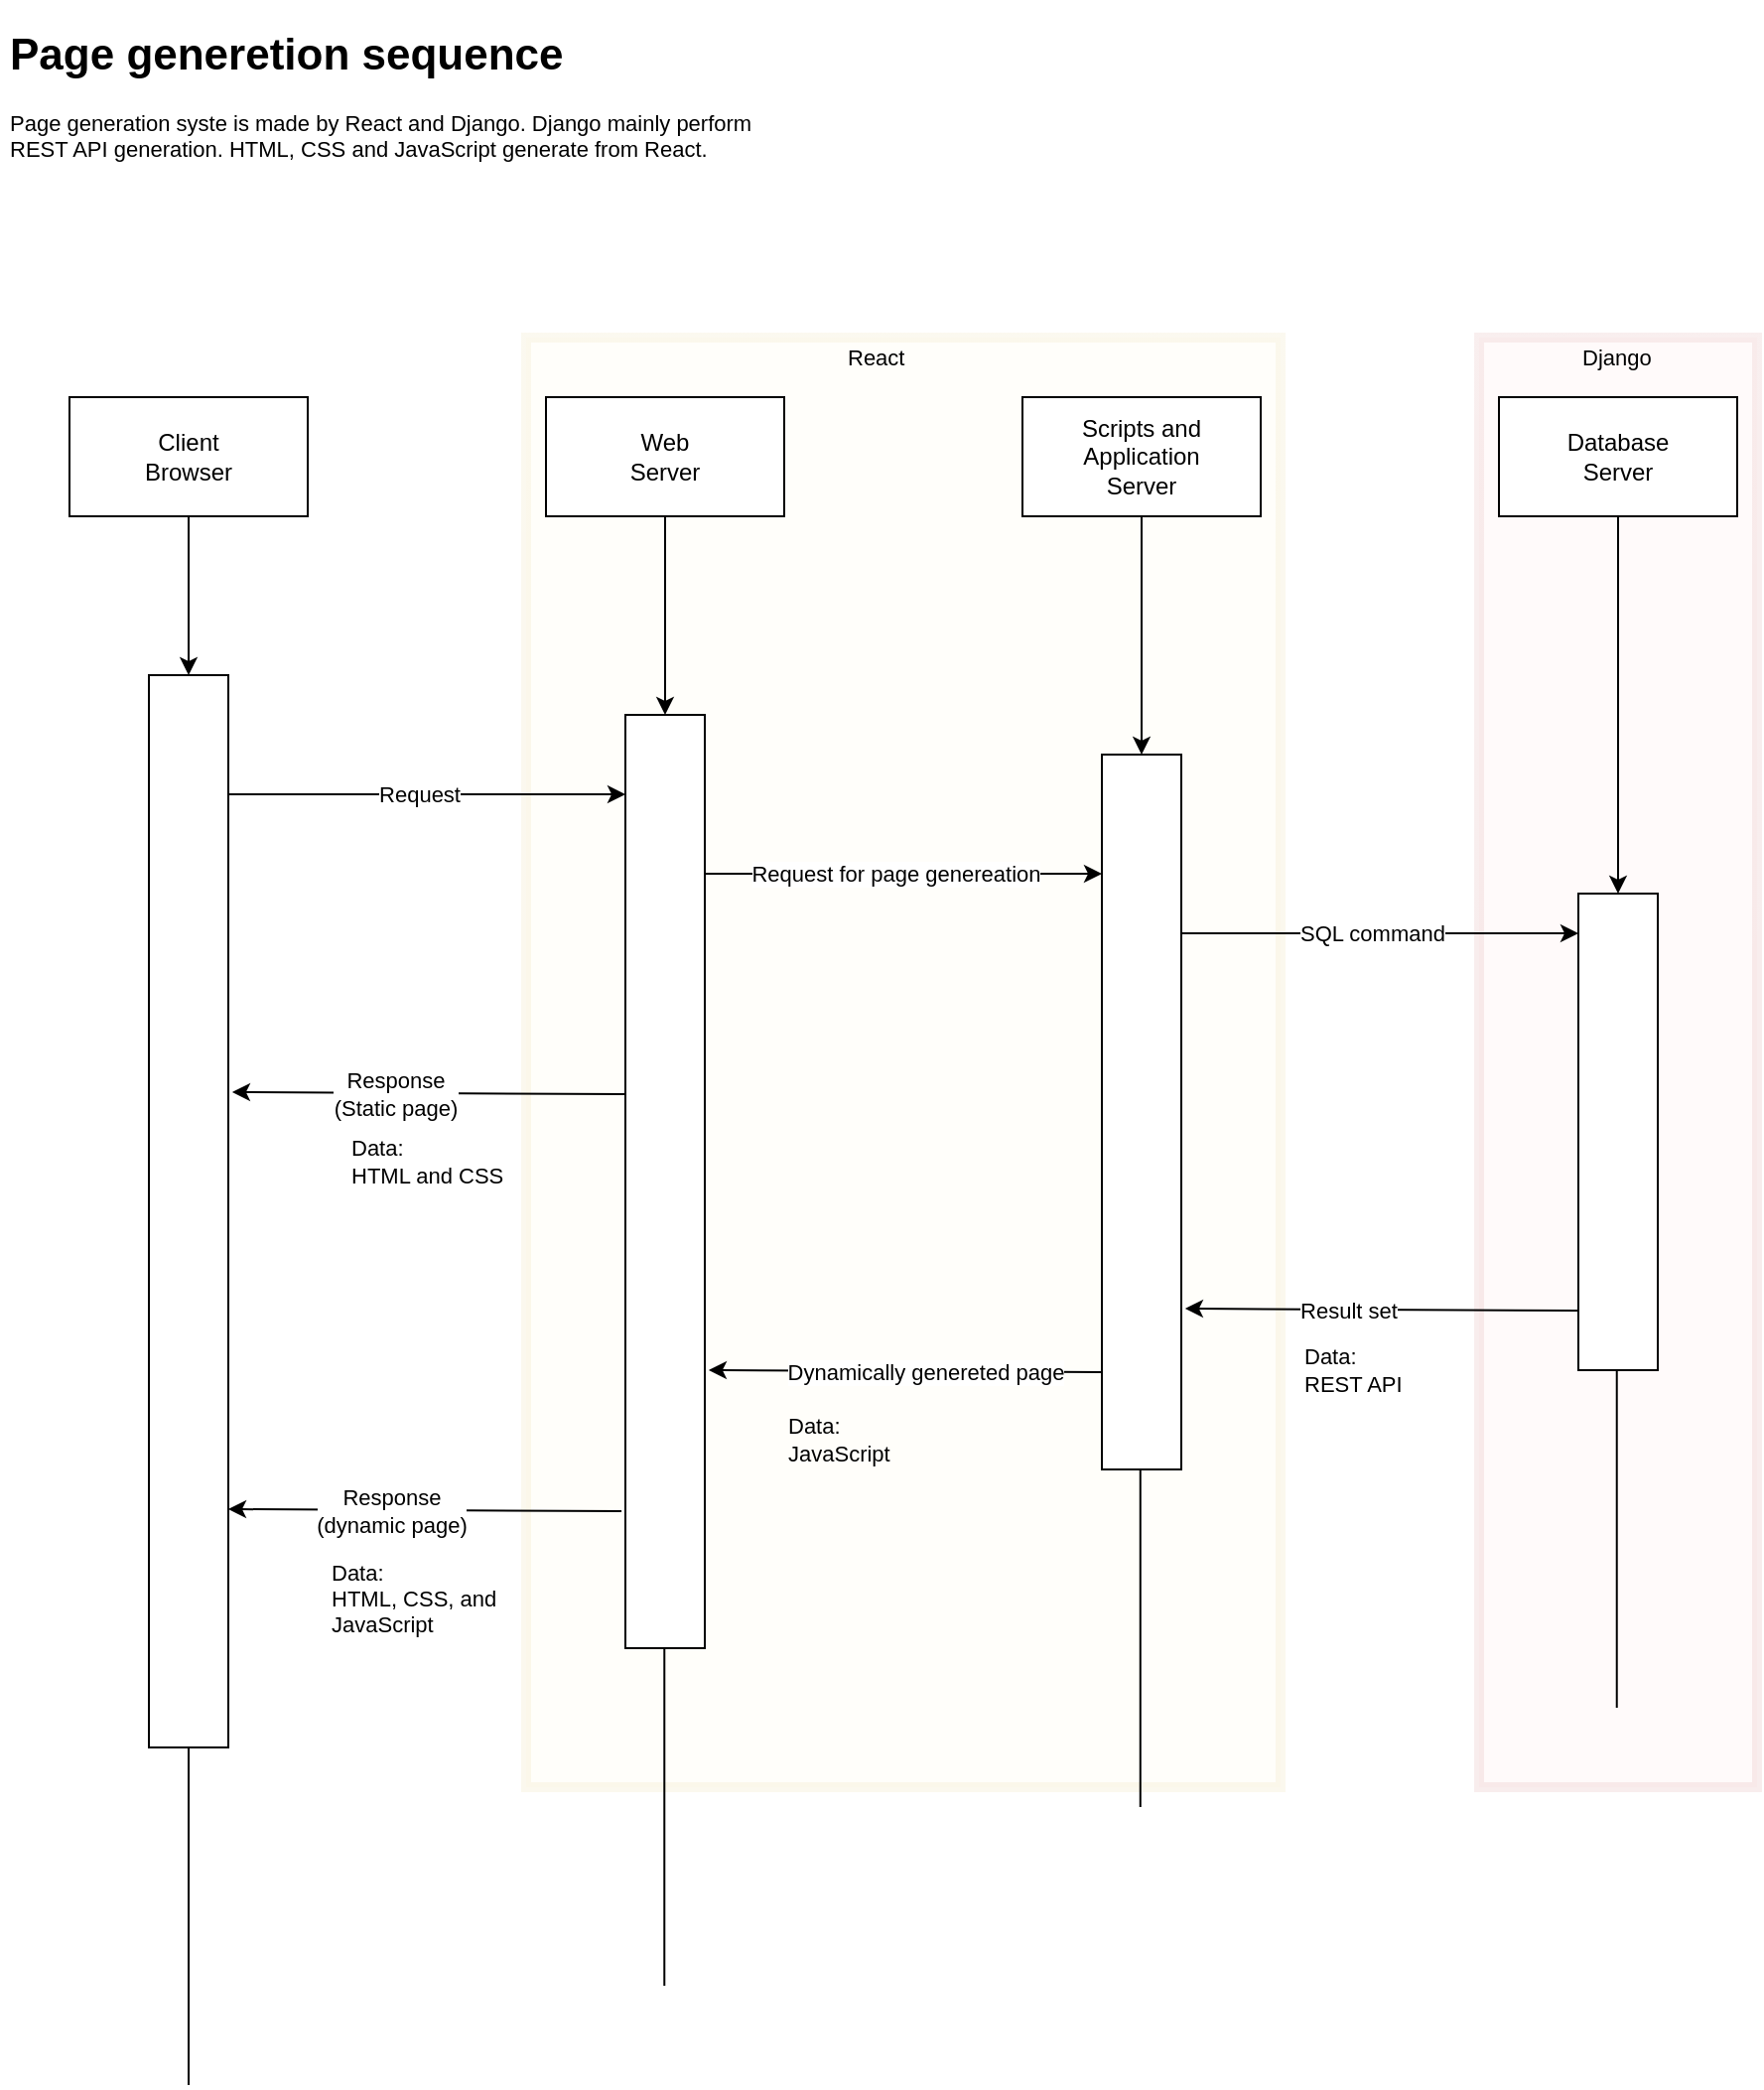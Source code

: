 <mxfile>
    <diagram id="PboPRuQIZMq3OspQN4K0" name="Page-generation">
        <mxGraphModel dx="2198" dy="2110" grid="1" gridSize="10" guides="1" tooltips="1" connect="1" arrows="1" fold="1" page="1" pageScale="1" pageWidth="827" pageHeight="1169" math="0" shadow="0">
            <root>
                <mxCell id="0"/>
                <mxCell id="1" parent="0"/>
                <mxCell id="39" value="" style="rounded=0;whiteSpace=wrap;html=1;fontFamily=Helvetica;fontSize=11;opacity=10;strokeWidth=5;fillColor=#f8cecc;strokeColor=#b85450;glass=1;" vertex="1" parent="1">
                    <mxGeometry x="770" y="50" width="140" height="730" as="geometry"/>
                </mxCell>
                <mxCell id="38" value="" style="rounded=0;whiteSpace=wrap;html=1;fontFamily=Helvetica;fontSize=11;opacity=10;strokeWidth=5;fillColor=#fff2cc;strokeColor=#d6b656;glass=1;" vertex="1" parent="1">
                    <mxGeometry x="290" y="50" width="380" height="730" as="geometry"/>
                </mxCell>
                <mxCell id="4" value="" style="edgeStyle=none;html=1;" parent="1" source="2" target="3" edge="1">
                    <mxGeometry relative="1" as="geometry"/>
                </mxCell>
                <mxCell id="2" value="Client&lt;br&gt;Browser" style="rounded=0;whiteSpace=wrap;html=1;" parent="1" vertex="1">
                    <mxGeometry x="60" y="80" width="120" height="60" as="geometry"/>
                </mxCell>
                <mxCell id="9" style="edgeStyle=none;html=1;entryX=0.5;entryY=0;entryDx=0;entryDy=0;" parent="1" source="7" target="8" edge="1">
                    <mxGeometry relative="1" as="geometry"/>
                </mxCell>
                <mxCell id="7" value="Web&lt;br&gt;Server" style="rounded=0;whiteSpace=wrap;html=1;" parent="1" vertex="1">
                    <mxGeometry x="300" y="80" width="120" height="60" as="geometry"/>
                </mxCell>
                <mxCell id="8" value="" style="whiteSpace=wrap;html=1;rounded=0;" parent="1" vertex="1">
                    <mxGeometry x="340" y="240" width="40" height="470" as="geometry"/>
                </mxCell>
                <mxCell id="14" style="edgeStyle=none;html=1;entryX=0.5;entryY=0;entryDx=0;entryDy=0;" parent="1" source="12" target="13" edge="1">
                    <mxGeometry relative="1" as="geometry"/>
                </mxCell>
                <mxCell id="12" value="Scripts and Application&lt;br&gt;Server" style="rounded=0;whiteSpace=wrap;html=1;" parent="1" vertex="1">
                    <mxGeometry x="540" y="80" width="120" height="60" as="geometry"/>
                </mxCell>
                <mxCell id="13" value="" style="whiteSpace=wrap;html=1;rounded=0;" parent="1" vertex="1">
                    <mxGeometry x="580" y="260" width="40" height="360" as="geometry"/>
                </mxCell>
                <mxCell id="15" value="r" style="endArrow=classic;html=1;" parent="1" edge="1">
                    <mxGeometry width="50" height="50" relative="1" as="geometry">
                        <mxPoint x="380" y="320" as="sourcePoint"/>
                        <mxPoint x="580" y="320" as="targetPoint"/>
                    </mxGeometry>
                </mxCell>
                <mxCell id="16" value="Request for page genereation" style="edgeLabel;html=1;align=center;verticalAlign=middle;resizable=0;points=[];" parent="15" vertex="1" connectable="0">
                    <mxGeometry x="-0.202" relative="1" as="geometry">
                        <mxPoint x="16" as="offset"/>
                    </mxGeometry>
                </mxCell>
                <mxCell id="19" style="edgeStyle=none;html=1;entryX=0.5;entryY=0;entryDx=0;entryDy=0;" parent="1" source="17" target="18" edge="1">
                    <mxGeometry relative="1" as="geometry"/>
                </mxCell>
                <mxCell id="17" value="Database&lt;br&gt;Server" style="rounded=0;whiteSpace=wrap;html=1;" parent="1" vertex="1">
                    <mxGeometry x="780" y="80" width="120" height="60" as="geometry"/>
                </mxCell>
                <mxCell id="18" value="" style="whiteSpace=wrap;html=1;rounded=0;" parent="1" vertex="1">
                    <mxGeometry x="820" y="330" width="40" height="240" as="geometry"/>
                </mxCell>
                <mxCell id="25" value="" style="endArrow=classic;html=1;entryX=1.049;entryY=0.775;entryDx=0;entryDy=0;entryPerimeter=0;exitX=1.049;exitY=0.775;exitDx=0;exitDy=0;exitPerimeter=0;" edge="1" parent="1" target="13">
                    <mxGeometry width="50" height="50" relative="1" as="geometry">
                        <mxPoint x="820" y="540" as="sourcePoint"/>
                        <mxPoint x="650" y="540" as="targetPoint"/>
                    </mxGeometry>
                </mxCell>
                <mxCell id="26" value="Result set" style="edgeLabel;html=1;align=center;verticalAlign=middle;resizable=0;points=[];" vertex="1" connectable="0" parent="25">
                    <mxGeometry x="0.176" relative="1" as="geometry">
                        <mxPoint as="offset"/>
                    </mxGeometry>
                </mxCell>
                <mxCell id="21" value="r" style="endArrow=classic;html=1;" parent="1" edge="1">
                    <mxGeometry width="50" height="50" relative="1" as="geometry">
                        <mxPoint x="620" y="350" as="sourcePoint"/>
                        <mxPoint x="820" y="350" as="targetPoint"/>
                    </mxGeometry>
                </mxCell>
                <mxCell id="22" value="SQL command" style="edgeLabel;html=1;align=center;verticalAlign=middle;resizable=0;points=[];" parent="21" vertex="1" connectable="0">
                    <mxGeometry x="-0.202" relative="1" as="geometry">
                        <mxPoint x="16" as="offset"/>
                    </mxGeometry>
                </mxCell>
                <mxCell id="27" value="" style="endArrow=classic;html=1;entryX=1.049;entryY=0.775;entryDx=0;entryDy=0;entryPerimeter=0;exitX=1.049;exitY=0.775;exitDx=0;exitDy=0;exitPerimeter=0;" edge="1" parent="1">
                    <mxGeometry width="50" height="50" relative="1" as="geometry">
                        <mxPoint x="580" y="571" as="sourcePoint"/>
                        <mxPoint x="381.96" y="570" as="targetPoint"/>
                    </mxGeometry>
                </mxCell>
                <mxCell id="28" value="Dynamically genereted page" style="edgeLabel;html=1;align=center;verticalAlign=middle;resizable=0;points=[];" vertex="1" connectable="0" parent="27">
                    <mxGeometry x="0.176" relative="1" as="geometry">
                        <mxPoint x="27" as="offset"/>
                    </mxGeometry>
                </mxCell>
                <mxCell id="34" value="Data:&lt;br&gt;REST API" style="text;html=1;align=left;verticalAlign=middle;resizable=0;points=[];autosize=1;strokeColor=none;fillColor=none;fontSize=11;fontFamily=Helvetica;fontColor=default;" vertex="1" parent="1">
                    <mxGeometry x="680" y="555" width="60" height="30" as="geometry"/>
                </mxCell>
                <mxCell id="36" value="Data:&lt;br&gt;JavaScript" style="text;html=1;align=left;verticalAlign=middle;resizable=0;points=[];autosize=1;strokeColor=none;fillColor=none;fontSize=11;fontFamily=Helvetica;fontColor=default;" vertex="1" parent="1">
                    <mxGeometry x="420" y="590" width="70" height="30" as="geometry"/>
                </mxCell>
                <mxCell id="3" value="" style="whiteSpace=wrap;html=1;rounded=0;" parent="1" vertex="1">
                    <mxGeometry x="100" y="220" width="40" height="540" as="geometry"/>
                </mxCell>
                <mxCell id="10" value="" style="endArrow=classic;html=1;exitX=1.009;exitY=0.111;exitDx=0;exitDy=0;exitPerimeter=0;" parent="1" source="3" edge="1">
                    <mxGeometry width="50" height="50" relative="1" as="geometry">
                        <mxPoint x="120" y="300" as="sourcePoint"/>
                        <mxPoint x="340" y="280" as="targetPoint"/>
                    </mxGeometry>
                </mxCell>
                <mxCell id="11" value="Request" style="edgeLabel;html=1;align=center;verticalAlign=middle;resizable=0;points=[];" parent="10" vertex="1" connectable="0">
                    <mxGeometry x="-0.202" relative="1" as="geometry">
                        <mxPoint x="16" as="offset"/>
                    </mxGeometry>
                </mxCell>
                <mxCell id="29" value="" style="endArrow=classic;html=1;entryX=1.049;entryY=0.775;entryDx=0;entryDy=0;entryPerimeter=0;exitX=1.049;exitY=0.775;exitDx=0;exitDy=0;exitPerimeter=0;" edge="1" parent="1">
                    <mxGeometry width="50" height="50" relative="1" as="geometry">
                        <mxPoint x="340" y="431" as="sourcePoint"/>
                        <mxPoint x="141.96" y="430" as="targetPoint"/>
                    </mxGeometry>
                </mxCell>
                <mxCell id="30" value="Response&lt;br&gt;(Static page)" style="edgeLabel;html=1;align=center;verticalAlign=middle;resizable=0;points=[];" vertex="1" connectable="0" parent="29">
                    <mxGeometry x="0.176" relative="1" as="geometry">
                        <mxPoint as="offset"/>
                    </mxGeometry>
                </mxCell>
                <mxCell id="31" value="" style="endArrow=classic;html=1;entryX=1.049;entryY=0.775;entryDx=0;entryDy=0;entryPerimeter=0;exitX=1.049;exitY=0.775;exitDx=0;exitDy=0;exitPerimeter=0;" edge="1" parent="1">
                    <mxGeometry width="50" height="50" relative="1" as="geometry">
                        <mxPoint x="338.04" y="641" as="sourcePoint"/>
                        <mxPoint x="140.0" y="640" as="targetPoint"/>
                    </mxGeometry>
                </mxCell>
                <mxCell id="32" value="Response&lt;br&gt;(dynamic page)" style="edgeLabel;html=1;align=center;verticalAlign=middle;resizable=0;points=[];" vertex="1" connectable="0" parent="31">
                    <mxGeometry x="0.176" relative="1" as="geometry">
                        <mxPoint as="offset"/>
                    </mxGeometry>
                </mxCell>
                <mxCell id="35" value="Data:&lt;br&gt;HTML and CSS" style="text;html=1;align=left;verticalAlign=middle;resizable=0;points=[];autosize=1;strokeColor=none;fillColor=none;fontSize=11;fontFamily=Helvetica;fontColor=default;" vertex="1" parent="1">
                    <mxGeometry x="200" y="450" width="90" height="30" as="geometry"/>
                </mxCell>
                <mxCell id="40" value="Data:&lt;br&gt;HTML, CSS, and&lt;br&gt;JavaScript" style="text;html=1;align=left;verticalAlign=middle;resizable=0;points=[];autosize=1;strokeColor=none;fillColor=none;fontSize=11;fontFamily=Helvetica;fontColor=default;" vertex="1" parent="1">
                    <mxGeometry x="190" y="665" width="100" height="40" as="geometry"/>
                </mxCell>
                <mxCell id="41" value="React" style="text;html=1;align=left;verticalAlign=middle;resizable=0;points=[];autosize=1;strokeColor=none;fillColor=none;fontSize=11;fontFamily=Helvetica;fontColor=default;" vertex="1" parent="1">
                    <mxGeometry x="450" y="50" width="40" height="20" as="geometry"/>
                </mxCell>
                <mxCell id="42" value="Django" style="text;html=1;align=left;verticalAlign=middle;resizable=0;points=[];autosize=1;strokeColor=none;fillColor=none;fontSize=11;fontFamily=Helvetica;fontColor=default;" vertex="1" parent="1">
                    <mxGeometry x="820" y="50" width="50" height="20" as="geometry"/>
                </mxCell>
                <mxCell id="43" value="&lt;h1&gt;Page generetion sequence&lt;/h1&gt;&lt;p&gt;Page generation syste is made by React and Django. Django mainly perform REST API generation. HTML, CSS and JavaScript generate from React.&amp;nbsp;&lt;/p&gt;" style="text;html=1;strokeColor=none;fillColor=none;spacing=5;spacingTop=-20;whiteSpace=wrap;overflow=hidden;rounded=0;glass=1;fontFamily=Helvetica;fontSize=11;fontColor=default;opacity=10;" vertex="1" parent="1">
                    <mxGeometry x="25" y="-110" width="395" height="120" as="geometry"/>
                </mxCell>
                <mxCell id="46" value="" style="endArrow=none;html=1;rounded=1;labelBackgroundColor=default;fontFamily=Helvetica;fontSize=11;fontColor=default;strokeColor=default;shape=connector;" edge="1" parent="1">
                    <mxGeometry width="50" height="50" relative="1" as="geometry">
                        <mxPoint x="120" y="930" as="sourcePoint"/>
                        <mxPoint x="120" y="760" as="targetPoint"/>
                    </mxGeometry>
                </mxCell>
                <mxCell id="47" value="" style="endArrow=none;html=1;rounded=1;labelBackgroundColor=default;fontFamily=Helvetica;fontSize=11;fontColor=default;strokeColor=default;shape=connector;" edge="1" parent="1">
                    <mxGeometry width="50" height="50" relative="1" as="geometry">
                        <mxPoint x="359.64" y="880" as="sourcePoint"/>
                        <mxPoint x="359.64" y="710" as="targetPoint"/>
                    </mxGeometry>
                </mxCell>
                <mxCell id="49" value="" style="endArrow=none;html=1;rounded=1;labelBackgroundColor=default;fontFamily=Helvetica;fontSize=11;fontColor=default;strokeColor=default;shape=connector;" edge="1" parent="1">
                    <mxGeometry width="50" height="50" relative="1" as="geometry">
                        <mxPoint x="599.38" y="790" as="sourcePoint"/>
                        <mxPoint x="599.38" y="620" as="targetPoint"/>
                    </mxGeometry>
                </mxCell>
                <mxCell id="50" value="" style="endArrow=none;html=1;rounded=1;labelBackgroundColor=default;fontFamily=Helvetica;fontSize=11;fontColor=default;strokeColor=default;shape=connector;" edge="1" parent="1">
                    <mxGeometry width="50" height="50" relative="1" as="geometry">
                        <mxPoint x="839.37" y="740" as="sourcePoint"/>
                        <mxPoint x="839.37" y="570" as="targetPoint"/>
                    </mxGeometry>
                </mxCell>
            </root>
        </mxGraphModel>
    </diagram>
</mxfile>